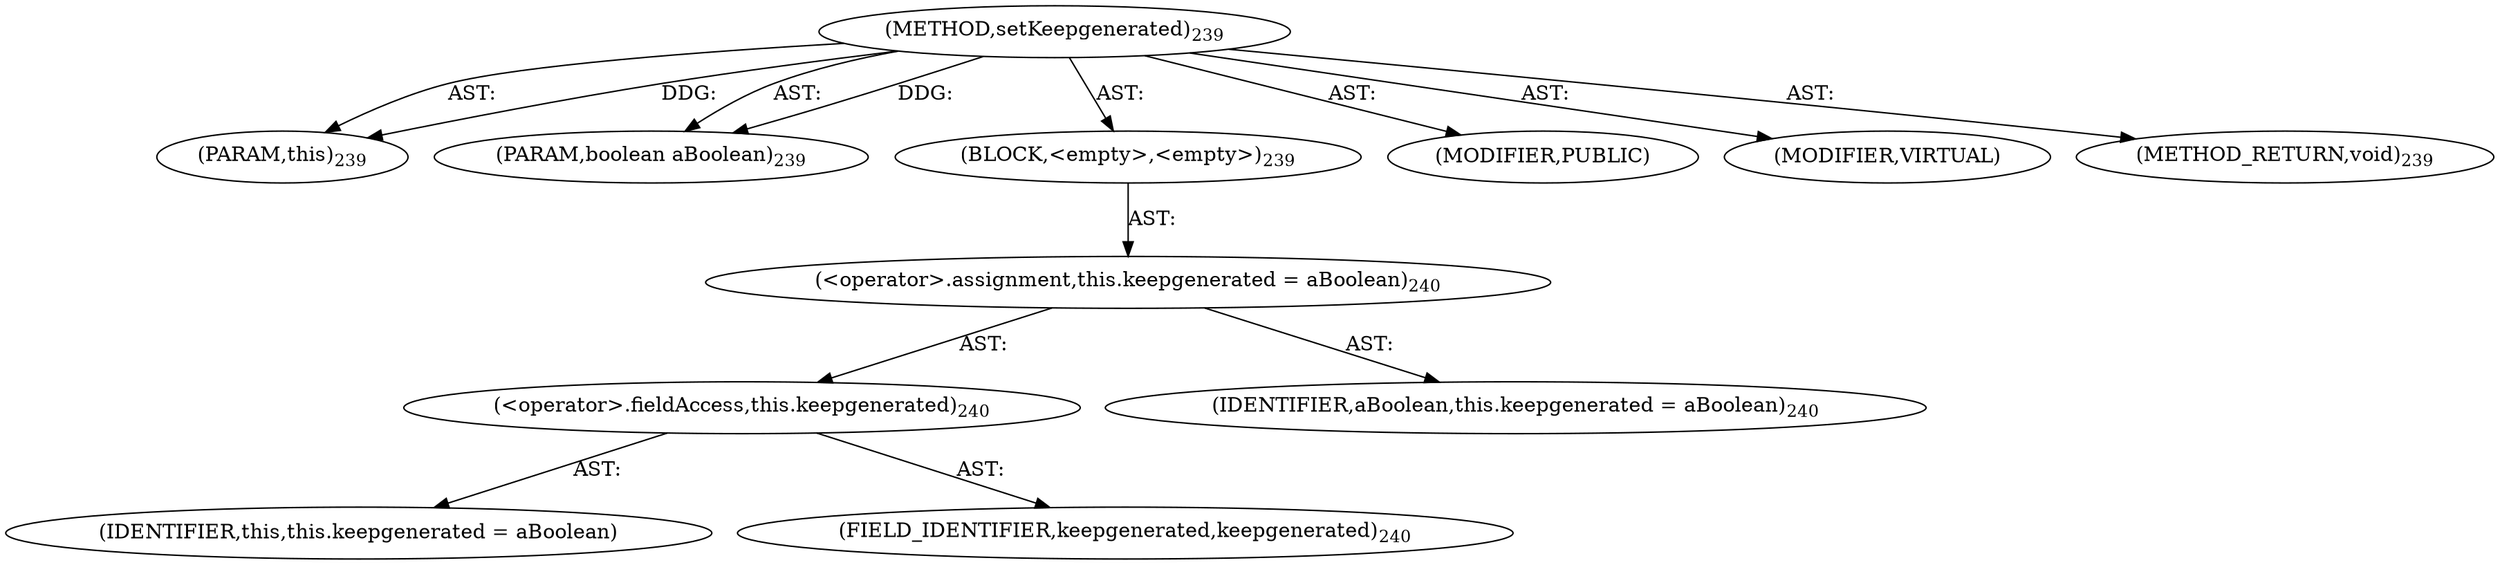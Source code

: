 digraph "setKeepgenerated" {  
"111669149696" [label = <(METHOD,setKeepgenerated)<SUB>239</SUB>> ]
"115964117002" [label = <(PARAM,this)<SUB>239</SUB>> ]
"115964117003" [label = <(PARAM,boolean aBoolean)<SUB>239</SUB>> ]
"25769803776" [label = <(BLOCK,&lt;empty&gt;,&lt;empty&gt;)<SUB>239</SUB>> ]
"30064771072" [label = <(&lt;operator&gt;.assignment,this.keepgenerated = aBoolean)<SUB>240</SUB>> ]
"30064771073" [label = <(&lt;operator&gt;.fieldAccess,this.keepgenerated)<SUB>240</SUB>> ]
"68719476777" [label = <(IDENTIFIER,this,this.keepgenerated = aBoolean)> ]
"55834574848" [label = <(FIELD_IDENTIFIER,keepgenerated,keepgenerated)<SUB>240</SUB>> ]
"68719476778" [label = <(IDENTIFIER,aBoolean,this.keepgenerated = aBoolean)<SUB>240</SUB>> ]
"133143986223" [label = <(MODIFIER,PUBLIC)> ]
"133143986224" [label = <(MODIFIER,VIRTUAL)> ]
"128849018880" [label = <(METHOD_RETURN,void)<SUB>239</SUB>> ]
  "111669149696" -> "115964117002"  [ label = "AST: "] 
  "111669149696" -> "115964117003"  [ label = "AST: "] 
  "111669149696" -> "25769803776"  [ label = "AST: "] 
  "111669149696" -> "133143986223"  [ label = "AST: "] 
  "111669149696" -> "133143986224"  [ label = "AST: "] 
  "111669149696" -> "128849018880"  [ label = "AST: "] 
  "25769803776" -> "30064771072"  [ label = "AST: "] 
  "30064771072" -> "30064771073"  [ label = "AST: "] 
  "30064771072" -> "68719476778"  [ label = "AST: "] 
  "30064771073" -> "68719476777"  [ label = "AST: "] 
  "30064771073" -> "55834574848"  [ label = "AST: "] 
  "111669149696" -> "115964117002"  [ label = "DDG: "] 
  "111669149696" -> "115964117003"  [ label = "DDG: "] 
}
